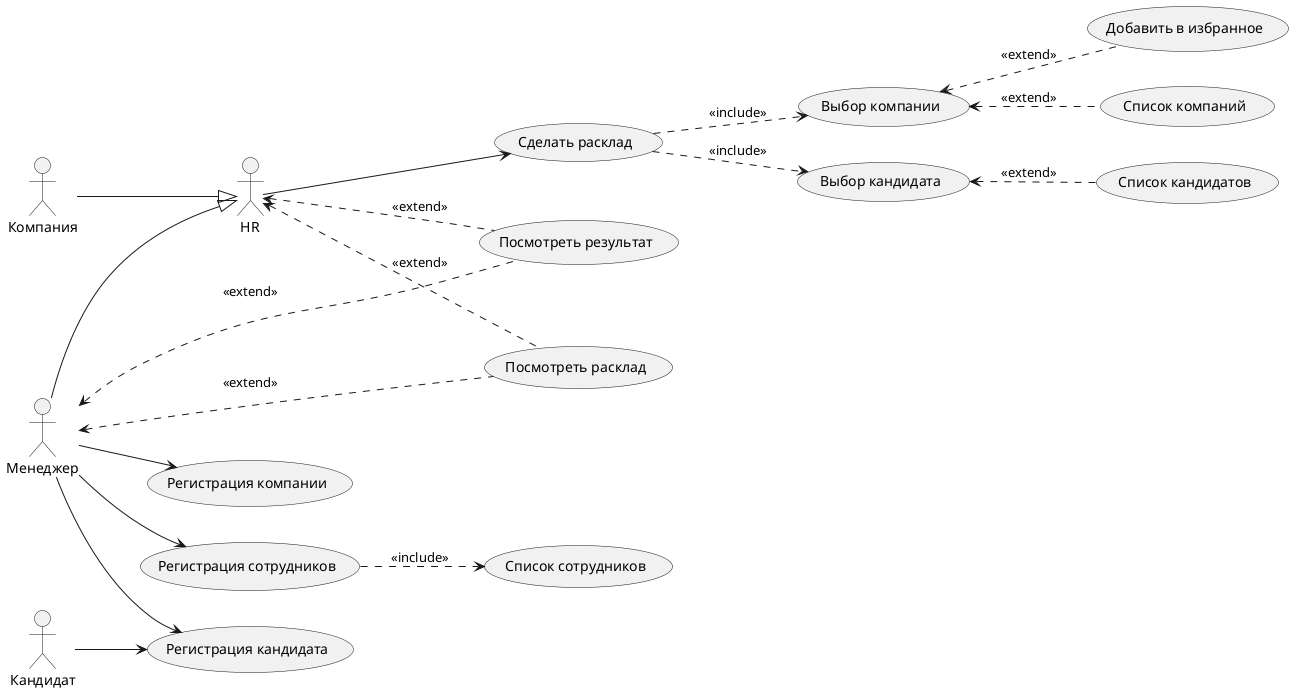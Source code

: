 @startuml
left to right direction
actor HR as hr
actor Менеджер as menager
actor Кандидат as condidate
actor Компания as company
usecase (Регистрация кандидата) as reg_c
usecase (Регистрация компании) as reg_com
usecase (Регистрация сотрудников) as reg_e
usecase (Выбор компании) as ch_com
usecase (Сделать расклад) as mk_lay
usecase (Выбор кандидата) as mk_c
usecase (Список компаний) as list_com
usecase (Список кандидатов) as list_c
usecase (Добавить в избранное) as add_fav
usecase (Посмотреть расклад) as show_lay
usecase (Посмотреть результат) as show_res
usecase (Список сотрудников) as list_e
menager --> reg_e
menager --> reg_c
company --|> hr
menager --|> hr
menager --> reg_com
condidate --> reg_c
reg_e ..> list_e : <<include>>
hr --> mk_lay
mk_lay ..> ch_com : <<include>>
mk_lay ..> mk_c   : <<include>>
ch_com <.. list_com : <<extend>>
mk_c <.. list_c : <<extend>>
ch_com <.. add_fav : <<extend>>
menager <.. show_res : <<extend>>
menager <.. show_lay : <<extend>>
hr <.. show_lay : <<extend>>
hr <.. show_res : <<extend>>
@endumlO

